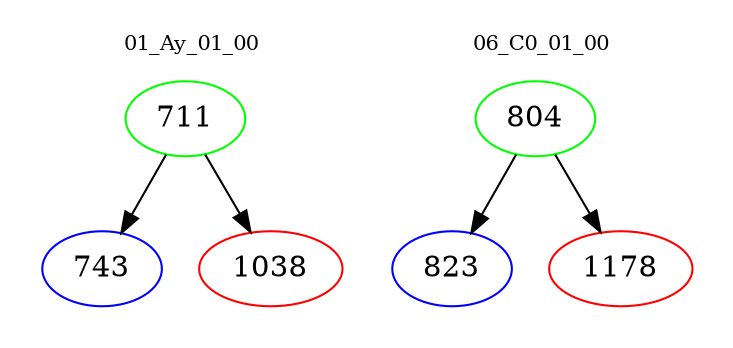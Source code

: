 digraph{
subgraph cluster_0 {
color = white
label = "01_Ay_01_00";
fontsize=10;
T0_711 [label="711", color="green"]
T0_711 -> T0_743 [color="black"]
T0_743 [label="743", color="blue"]
T0_711 -> T0_1038 [color="black"]
T0_1038 [label="1038", color="red"]
}
subgraph cluster_1 {
color = white
label = "06_C0_01_00";
fontsize=10;
T1_804 [label="804", color="green"]
T1_804 -> T1_823 [color="black"]
T1_823 [label="823", color="blue"]
T1_804 -> T1_1178 [color="black"]
T1_1178 [label="1178", color="red"]
}
}

